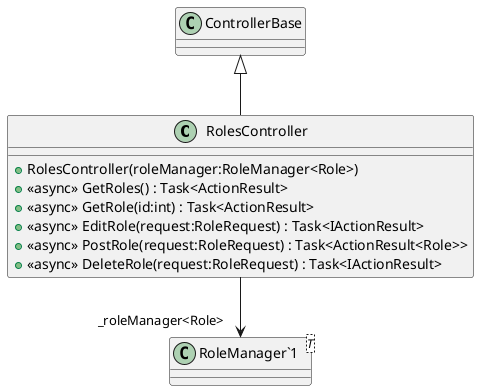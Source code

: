 @startuml
class RolesController {
    + RolesController(roleManager:RoleManager<Role>)
    + <<async>> GetRoles() : Task<ActionResult>
    + <<async>> GetRole(id:int) : Task<ActionResult>
    + <<async>> EditRole(request:RoleRequest) : Task<IActionResult>
    + <<async>> PostRole(request:RoleRequest) : Task<ActionResult<Role>>
    + <<async>> DeleteRole(request:RoleRequest) : Task<IActionResult>
}
class "RoleManager`1"<T> {
}
ControllerBase <|-- RolesController
RolesController --> "_roleManager<Role>" "RoleManager`1"
@enduml
